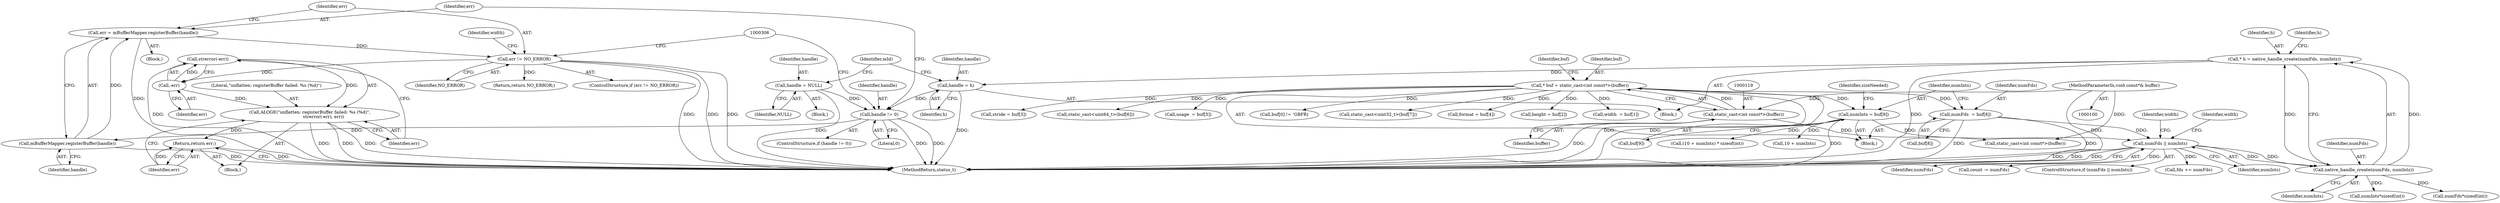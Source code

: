 digraph "0_Android_38803268570f90e97452cd9a30ac831661829091@API" {
"1000298" [label="(Call,strerror(-err))"];
"1000299" [label="(Call,-err)"];
"1000278" [label="(Call,err != NO_ERROR)"];
"1000273" [label="(Call,err = mBufferMapper.registerBuffer(handle))"];
"1000275" [label="(Call,mBufferMapper.registerBuffer(handle))"];
"1000268" [label="(Call,handle != 0)"];
"1000229" [label="(Call,handle = h)"];
"1000201" [label="(Call,* h = native_handle_create(numFds, numInts))"];
"1000203" [label="(Call,native_handle_create(numFds, numInts))"];
"1000171" [label="(Call,numFds || numInts)"];
"1000130" [label="(Call,numFds  = buf[8])"];
"1000116" [label="(Call,* buf = static_cast<int const*>(buffer))"];
"1000118" [label="(Call,static_cast<int const*>(buffer))"];
"1000101" [label="(MethodParameterIn,void const*& buffer)"];
"1000136" [label="(Call,numInts = buf[9])"];
"1000245" [label="(Call,handle = NULL)"];
"1000296" [label="(Call,ALOGE(\"unflatten: registerBuffer failed: %s (%d)\",\n                    strerror(-err), err))"];
"1000302" [label="(Return,return err;)"];
"1000267" [label="(ControlStructure,if (handle != 0))"];
"1000203" [label="(Call,native_handle_create(numFds, numInts))"];
"1000136" [label="(Call,numInts = buf[9])"];
"1000275" [label="(Call,mBufferMapper.registerBuffer(handle))"];
"1000312" [label="(Call,fds += numFds)"];
"1000174" [label="(Block,)"];
"1000246" [label="(Identifier,handle)"];
"1000120" [label="(Identifier,buffer)"];
"1000270" [label="(Literal,0)"];
"1000296" [label="(Call,ALOGE(\"unflatten: registerBuffer failed: %s (%d)\",\n                    strerror(-err), err))"];
"1000283" [label="(Identifier,width)"];
"1000173" [label="(Identifier,numInts)"];
"1000176" [label="(Identifier,width)"];
"1000205" [label="(Identifier,numInts)"];
"1000190" [label="(Call,format = buf[4])"];
"1000298" [label="(Call,strerror(-err))"];
"1000278" [label="(Call,err != NO_ERROR)"];
"1000105" [label="(Block,)"];
"1000300" [label="(Identifier,err)"];
"1000145" [label="(Call,10 + numInts)"];
"1000318" [label="(Return,return NO_ERROR;)"];
"1000130" [label="(Call,numFds  = buf[8])"];
"1000202" [label="(Identifier,h)"];
"1000233" [label="(Block,)"];
"1000137" [label="(Identifier,numInts)"];
"1000180" [label="(Call,height = buf[2])"];
"1000225" [label="(Call,numInts*sizeof(int))"];
"1000204" [label="(Identifier,numFds)"];
"1000175" [label="(Call,width  = buf[1])"];
"1000138" [label="(Call,buf[9])"];
"1000143" [label="(Identifier,sizeNeeded)"];
"1000277" [label="(ControlStructure,if (err != NO_ERROR))"];
"1000235" [label="(Identifier,width)"];
"1000116" [label="(Call,* buf = static_cast<int const*>(buffer))"];
"1000172" [label="(Identifier,numFds)"];
"1000131" [label="(Identifier,numFds)"];
"1000185" [label="(Call,stride = buf[3])"];
"1000101" [label="(MethodParameterIn,void const*& buffer)"];
"1000132" [label="(Call,buf[8])"];
"1000280" [label="(Identifier,NO_ERROR)"];
"1000229" [label="(Call,handle = h)"];
"1000251" [label="(Call,static_cast<uint64_t>(buf[6]))"];
"1000305" [label="(Call,static_cast<int const*>(buffer))"];
"1000301" [label="(Identifier,err)"];
"1000201" [label="(Call,* h = native_handle_create(numFds, numInts))"];
"1000279" [label="(Identifier,err)"];
"1000315" [label="(Call,count -= numFds)"];
"1000144" [label="(Call,(10 + numInts) * sizeof(int))"];
"1000245" [label="(Call,handle = NULL)"];
"1000231" [label="(Identifier,h)"];
"1000274" [label="(Identifier,err)"];
"1000273" [label="(Call,err = mBufferMapper.registerBuffer(handle))"];
"1000208" [label="(Identifier,h)"];
"1000170" [label="(ControlStructure,if (numFds || numInts))"];
"1000230" [label="(Identifier,handle)"];
"1000195" [label="(Call,usage  = buf[5])"];
"1000124" [label="(Identifier,buf)"];
"1000249" [label="(Identifier,mId)"];
"1000117" [label="(Identifier,buf)"];
"1000297" [label="(Literal,\"unflatten: registerBuffer failed: %s (%d)\")"];
"1000271" [label="(Block,)"];
"1000211" [label="(Call,numFds*sizeof(int))"];
"1000122" [label="(Call,buf[0] != 'GBFR)"];
"1000303" [label="(Identifier,err)"];
"1000320" [label="(MethodReturn,status_t)"];
"1000276" [label="(Identifier,handle)"];
"1000269" [label="(Identifier,handle)"];
"1000299" [label="(Call,-err)"];
"1000259" [label="(Call,static_cast<uint32_t>(buf[7]))"];
"1000268" [label="(Call,handle != 0)"];
"1000247" [label="(Identifier,NULL)"];
"1000302" [label="(Return,return err;)"];
"1000171" [label="(Call,numFds || numInts)"];
"1000118" [label="(Call,static_cast<int const*>(buffer))"];
"1000281" [label="(Block,)"];
"1000298" -> "1000296"  [label="AST: "];
"1000298" -> "1000299"  [label="CFG: "];
"1000299" -> "1000298"  [label="AST: "];
"1000301" -> "1000298"  [label="CFG: "];
"1000298" -> "1000320"  [label="DDG: "];
"1000298" -> "1000296"  [label="DDG: "];
"1000299" -> "1000298"  [label="DDG: "];
"1000299" -> "1000300"  [label="CFG: "];
"1000300" -> "1000299"  [label="AST: "];
"1000278" -> "1000299"  [label="DDG: "];
"1000299" -> "1000296"  [label="DDG: "];
"1000278" -> "1000277"  [label="AST: "];
"1000278" -> "1000280"  [label="CFG: "];
"1000279" -> "1000278"  [label="AST: "];
"1000280" -> "1000278"  [label="AST: "];
"1000283" -> "1000278"  [label="CFG: "];
"1000306" -> "1000278"  [label="CFG: "];
"1000278" -> "1000320"  [label="DDG: "];
"1000278" -> "1000320"  [label="DDG: "];
"1000278" -> "1000320"  [label="DDG: "];
"1000273" -> "1000278"  [label="DDG: "];
"1000278" -> "1000318"  [label="DDG: "];
"1000273" -> "1000271"  [label="AST: "];
"1000273" -> "1000275"  [label="CFG: "];
"1000274" -> "1000273"  [label="AST: "];
"1000275" -> "1000273"  [label="AST: "];
"1000279" -> "1000273"  [label="CFG: "];
"1000273" -> "1000320"  [label="DDG: "];
"1000275" -> "1000273"  [label="DDG: "];
"1000275" -> "1000276"  [label="CFG: "];
"1000276" -> "1000275"  [label="AST: "];
"1000275" -> "1000320"  [label="DDG: "];
"1000268" -> "1000275"  [label="DDG: "];
"1000268" -> "1000267"  [label="AST: "];
"1000268" -> "1000270"  [label="CFG: "];
"1000269" -> "1000268"  [label="AST: "];
"1000270" -> "1000268"  [label="AST: "];
"1000274" -> "1000268"  [label="CFG: "];
"1000306" -> "1000268"  [label="CFG: "];
"1000268" -> "1000320"  [label="DDG: "];
"1000268" -> "1000320"  [label="DDG: "];
"1000229" -> "1000268"  [label="DDG: "];
"1000245" -> "1000268"  [label="DDG: "];
"1000229" -> "1000174"  [label="AST: "];
"1000229" -> "1000231"  [label="CFG: "];
"1000230" -> "1000229"  [label="AST: "];
"1000231" -> "1000229"  [label="AST: "];
"1000249" -> "1000229"  [label="CFG: "];
"1000229" -> "1000320"  [label="DDG: "];
"1000201" -> "1000229"  [label="DDG: "];
"1000201" -> "1000174"  [label="AST: "];
"1000201" -> "1000203"  [label="CFG: "];
"1000202" -> "1000201"  [label="AST: "];
"1000203" -> "1000201"  [label="AST: "];
"1000208" -> "1000201"  [label="CFG: "];
"1000201" -> "1000320"  [label="DDG: "];
"1000203" -> "1000201"  [label="DDG: "];
"1000203" -> "1000201"  [label="DDG: "];
"1000203" -> "1000205"  [label="CFG: "];
"1000204" -> "1000203"  [label="AST: "];
"1000205" -> "1000203"  [label="AST: "];
"1000171" -> "1000203"  [label="DDG: "];
"1000171" -> "1000203"  [label="DDG: "];
"1000203" -> "1000211"  [label="DDG: "];
"1000203" -> "1000225"  [label="DDG: "];
"1000171" -> "1000170"  [label="AST: "];
"1000171" -> "1000172"  [label="CFG: "];
"1000171" -> "1000173"  [label="CFG: "];
"1000172" -> "1000171"  [label="AST: "];
"1000173" -> "1000171"  [label="AST: "];
"1000176" -> "1000171"  [label="CFG: "];
"1000235" -> "1000171"  [label="CFG: "];
"1000171" -> "1000320"  [label="DDG: "];
"1000171" -> "1000320"  [label="DDG: "];
"1000171" -> "1000320"  [label="DDG: "];
"1000130" -> "1000171"  [label="DDG: "];
"1000136" -> "1000171"  [label="DDG: "];
"1000171" -> "1000312"  [label="DDG: "];
"1000171" -> "1000315"  [label="DDG: "];
"1000130" -> "1000105"  [label="AST: "];
"1000130" -> "1000132"  [label="CFG: "];
"1000131" -> "1000130"  [label="AST: "];
"1000132" -> "1000130"  [label="AST: "];
"1000137" -> "1000130"  [label="CFG: "];
"1000130" -> "1000320"  [label="DDG: "];
"1000130" -> "1000320"  [label="DDG: "];
"1000116" -> "1000130"  [label="DDG: "];
"1000116" -> "1000105"  [label="AST: "];
"1000116" -> "1000118"  [label="CFG: "];
"1000117" -> "1000116"  [label="AST: "];
"1000118" -> "1000116"  [label="AST: "];
"1000124" -> "1000116"  [label="CFG: "];
"1000116" -> "1000320"  [label="DDG: "];
"1000116" -> "1000320"  [label="DDG: "];
"1000118" -> "1000116"  [label="DDG: "];
"1000116" -> "1000122"  [label="DDG: "];
"1000116" -> "1000136"  [label="DDG: "];
"1000116" -> "1000175"  [label="DDG: "];
"1000116" -> "1000180"  [label="DDG: "];
"1000116" -> "1000185"  [label="DDG: "];
"1000116" -> "1000190"  [label="DDG: "];
"1000116" -> "1000195"  [label="DDG: "];
"1000116" -> "1000251"  [label="DDG: "];
"1000116" -> "1000259"  [label="DDG: "];
"1000118" -> "1000120"  [label="CFG: "];
"1000119" -> "1000118"  [label="AST: "];
"1000120" -> "1000118"  [label="AST: "];
"1000118" -> "1000320"  [label="DDG: "];
"1000101" -> "1000118"  [label="DDG: "];
"1000118" -> "1000305"  [label="DDG: "];
"1000101" -> "1000100"  [label="AST: "];
"1000101" -> "1000320"  [label="DDG: "];
"1000101" -> "1000305"  [label="DDG: "];
"1000136" -> "1000105"  [label="AST: "];
"1000136" -> "1000138"  [label="CFG: "];
"1000137" -> "1000136"  [label="AST: "];
"1000138" -> "1000136"  [label="AST: "];
"1000143" -> "1000136"  [label="CFG: "];
"1000136" -> "1000320"  [label="DDG: "];
"1000136" -> "1000144"  [label="DDG: "];
"1000136" -> "1000145"  [label="DDG: "];
"1000245" -> "1000233"  [label="AST: "];
"1000245" -> "1000247"  [label="CFG: "];
"1000246" -> "1000245"  [label="AST: "];
"1000247" -> "1000245"  [label="AST: "];
"1000249" -> "1000245"  [label="CFG: "];
"1000245" -> "1000320"  [label="DDG: "];
"1000296" -> "1000281"  [label="AST: "];
"1000296" -> "1000301"  [label="CFG: "];
"1000297" -> "1000296"  [label="AST: "];
"1000301" -> "1000296"  [label="AST: "];
"1000303" -> "1000296"  [label="CFG: "];
"1000296" -> "1000320"  [label="DDG: "];
"1000296" -> "1000320"  [label="DDG: "];
"1000296" -> "1000320"  [label="DDG: "];
"1000296" -> "1000302"  [label="DDG: "];
"1000302" -> "1000281"  [label="AST: "];
"1000302" -> "1000303"  [label="CFG: "];
"1000303" -> "1000302"  [label="AST: "];
"1000320" -> "1000302"  [label="CFG: "];
"1000302" -> "1000320"  [label="DDG: "];
"1000303" -> "1000302"  [label="DDG: "];
}
